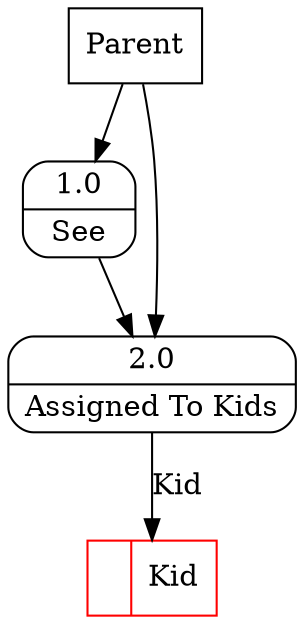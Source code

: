 digraph dfd2{ 
node[shape=record]
200 [label="<f0>  |<f1> Kid " color=red];
201 [label="Parent" shape=box];
202 [label="{<f0> 1.0|<f1> See }" shape=Mrecord];
203 [label="{<f0> 2.0|<f1> Assigned To Kids }" shape=Mrecord];
201 -> 202
201 -> 203
202 -> 203
203 -> 200 [label="Kid"]
}